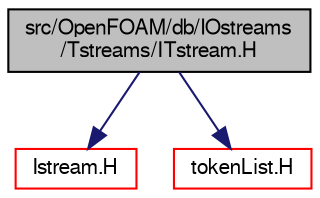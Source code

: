 digraph "src/OpenFOAM/db/IOstreams/Tstreams/ITstream.H"
{
  bgcolor="transparent";
  edge [fontname="FreeSans",fontsize="10",labelfontname="FreeSans",labelfontsize="10"];
  node [fontname="FreeSans",fontsize="10",shape=record];
  Node0 [label="src/OpenFOAM/db/IOstreams\l/Tstreams/ITstream.H",height=0.2,width=0.4,color="black", fillcolor="grey75", style="filled", fontcolor="black"];
  Node0 -> Node1 [color="midnightblue",fontsize="10",style="solid",fontname="FreeSans"];
  Node1 [label="Istream.H",height=0.2,width=0.4,color="red",URL="$a09092.html"];
  Node0 -> Node55 [color="midnightblue",fontsize="10",style="solid",fontname="FreeSans"];
  Node55 [label="tokenList.H",height=0.2,width=0.4,color="red",URL="$a09230.html"];
}
